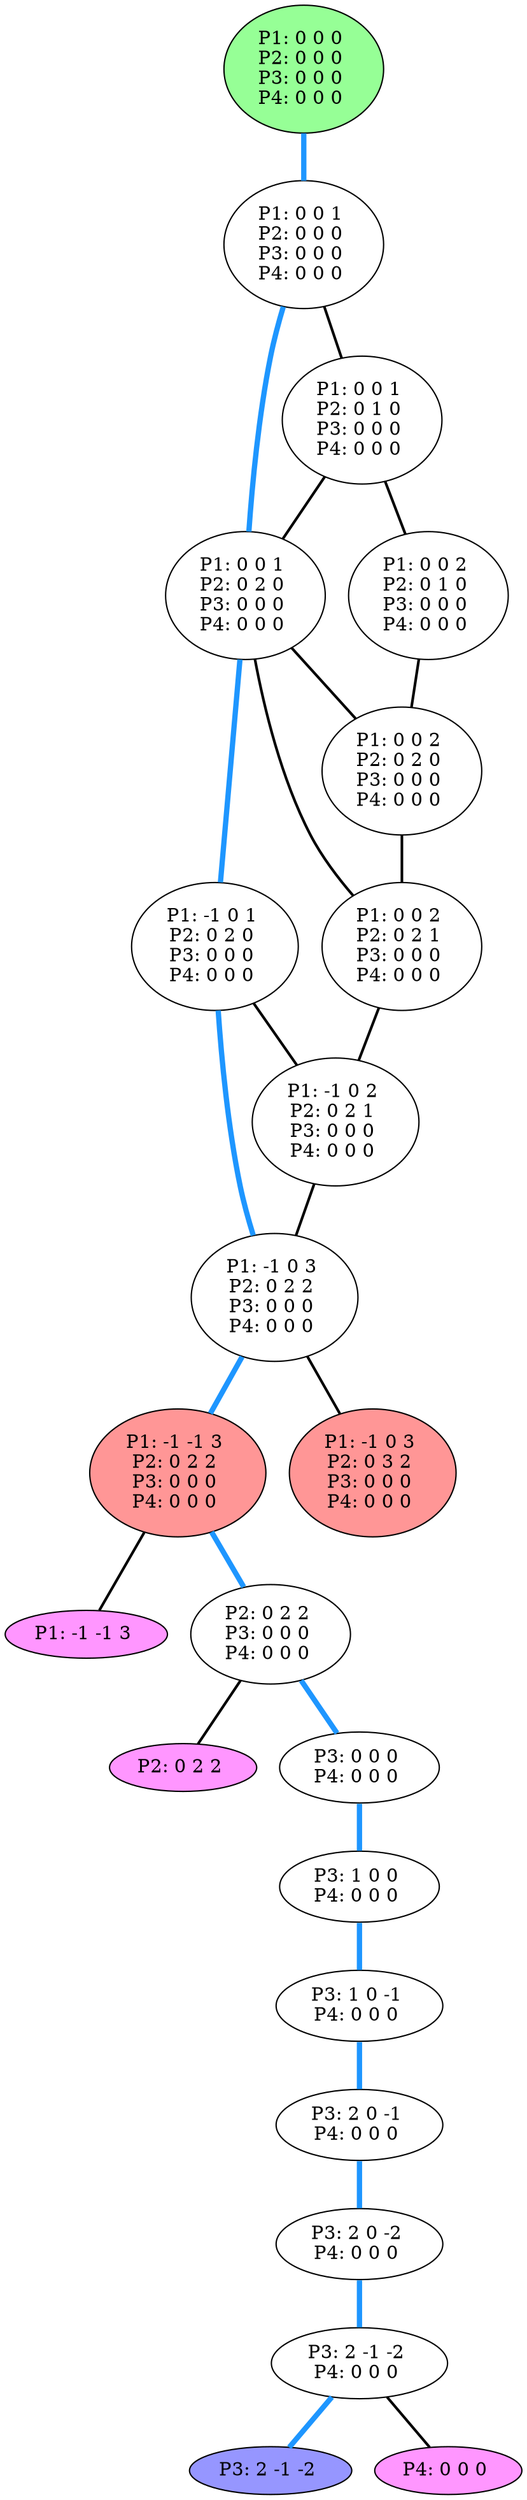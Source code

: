 graph G {
color = "black"
0 [label = "P1: 0 0 0 
P2: 0 0 0 
P3: 0 0 0 
P4: 0 0 0 
",  style="filled", fillcolor = "#96FF96"];
1 [label = "P1: 0 0 1 
P2: 0 0 0 
P3: 0 0 0 
P4: 0 0 0 
"];
2 [label = "P1: 0 0 1 
P2: 0 1 0 
P3: 0 0 0 
P4: 0 0 0 
"];
3 [label = "P1: 0 0 1 
P2: 0 2 0 
P3: 0 0 0 
P4: 0 0 0 
"];
4 [label = "P1: 0 0 2 
P2: 0 1 0 
P3: 0 0 0 
P4: 0 0 0 
"];
5 [label = "P1: -1 0 1 
P2: 0 2 0 
P3: 0 0 0 
P4: 0 0 0 
"];
6 [label = "P1: 0 0 2 
P2: 0 2 0 
P3: 0 0 0 
P4: 0 0 0 
"];
7 [label = "P1: 0 0 2 
P2: 0 2 1 
P3: 0 0 0 
P4: 0 0 0 
"];
8 [label = "P1: -1 0 2 
P2: 0 2 1 
P3: 0 0 0 
P4: 0 0 0 
"];
9 [label = "P1: -1 0 3 
P2: 0 2 2 
P3: 0 0 0 
P4: 0 0 0 
"];
10 [label = "P1: -1 -1 3 
P2: 0 2 2 
P3: 0 0 0 
P4: 0 0 0 
",  style="filled", fillcolor = "#FF9696"];
11 [label = "P1: -1 0 3 
P2: 0 3 2 
P3: 0 0 0 
P4: 0 0 0 
",  style="filled", fillcolor = "#FF9696"];
12 [label = "P1: -1 -1 3 
",  style="filled", fillcolor = "#FF96FF"];
13 [label = "P2: 0 2 2 
P3: 0 0 0 
P4: 0 0 0 
"];
14 [label = "P2: 0 2 2 
",  style="filled", fillcolor = "#FF96FF"];
15 [label = "P3: 0 0 0 
P4: 0 0 0 
"];
16 [label = "P3: 1 0 0 
P4: 0 0 0 
"];
17 [label = "P3: 1 0 -1 
P4: 0 0 0 
"];
18 [label = "P3: 2 0 -1 
P4: 0 0 0 
"];
19 [label = "P3: 2 0 -2 
P4: 0 0 0 
"];
20 [label = "P3: 2 -1 -2 
P4: 0 0 0 
"];
21 [label = "P3: 2 -1 -2 
", style="filled", fillcolor = "#9696FF"];
22 [label = "P4: 0 0 0 
",  style="filled", fillcolor = "#FF96FF"];
edge [style=bold];
0 -- 1 [color="#1E96FF", penwidth=4.0];

1 -- 2 [color=black];
1 -- 3 [color="#1E96FF", penwidth=4.0];

2 -- 4 [color=black];
2 -- 3 [color=black];

3 -- 5 [color="#1E96FF", penwidth=4.0];
3 -- 6 [color=black];
3 -- 7 [color=black];

4 -- 6 [color=black];

5 -- 8 [color=black];
5 -- 9 [color="#1E96FF", penwidth=4.0];

6 -- 7 [color=black];

7 -- 8 [color=black];

8 -- 9 [color=black];

9 -- 10 [color="#1E96FF", penwidth=4.0];
9 -- 11 [color=black];

10 -- 13 [color="#1E96FF", penwidth=4.0];
10 -- 12 [color=black];


13 -- 15 [color="#1E96FF", penwidth=4.0];
13 -- 14 [color=black];

15 -- 16 [color="#1E96FF", penwidth=4.0];

16 -- 17 [color="#1E96FF", penwidth=4.0];

17 -- 18 [color="#1E96FF", penwidth=4.0];

18 -- 19 [color="#1E96FF", penwidth=4.0];

19 -- 20 [color="#1E96FF", penwidth=4.0];

20 -- 22 [color=black];
20 -- 21 [color="#1E96FF", penwidth=4.0];

}
